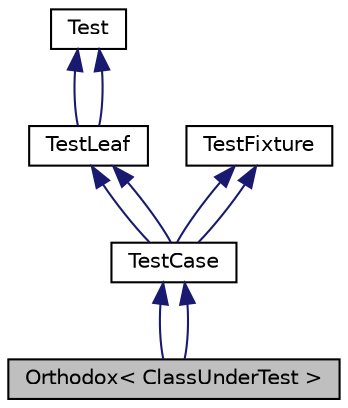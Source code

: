 digraph "Orthodox&lt; ClassUnderTest &gt;"
{
  edge [fontname="Helvetica",fontsize="10",labelfontname="Helvetica",labelfontsize="10"];
  node [fontname="Helvetica",fontsize="10",shape=record];
  Node1 [label="Orthodox\< ClassUnderTest \>",height=0.2,width=0.4,color="black", fillcolor="grey75", style="filled", fontcolor="black"];
  Node2 -> Node1 [dir="back",color="midnightblue",fontsize="10",style="solid"];
  Node2 [label="TestCase",height=0.2,width=0.4,color="black", fillcolor="white", style="filled",URL="$class_test_case.html",tooltip="A single test object. "];
  Node3 -> Node2 [dir="back",color="midnightblue",fontsize="10",style="solid"];
  Node3 [label="TestLeaf",height=0.2,width=0.4,color="black", fillcolor="white", style="filled",URL="$class_test_leaf.html",tooltip="A single test object. "];
  Node4 -> Node3 [dir="back",color="midnightblue",fontsize="10",style="solid"];
  Node4 [label="Test",height=0.2,width=0.4,color="black", fillcolor="white", style="filled",URL="$class_test.html",tooltip="Base class for all test objects.All test objects should be a subclass of Test. Some test objects..."];
  Node4 -> Node3 [dir="back",color="midnightblue",fontsize="10",style="solid"];
  Node5 -> Node2 [dir="back",color="midnightblue",fontsize="10",style="solid"];
  Node5 [label="TestFixture",height=0.2,width=0.4,color="black", fillcolor="white", style="filled",URL="$class_test_fixture.html",tooltip="Wraps a test case with setUp and tearDown methods.A TestFixture is used to provide a common environme..."];
  Node3 -> Node2 [dir="back",color="midnightblue",fontsize="10",style="solid"];
  Node5 -> Node2 [dir="back",color="midnightblue",fontsize="10",style="solid"];
  Node2 -> Node1 [dir="back",color="midnightblue",fontsize="10",style="solid"];
}
